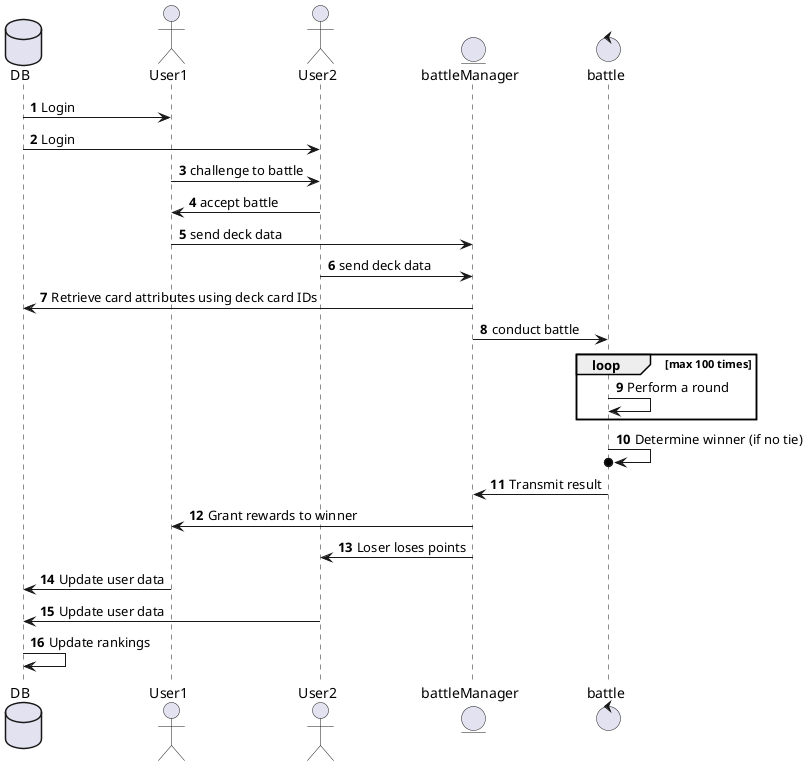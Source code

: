 @startuml
'https://plantuml.com/sequence-diagram

autonumber

database DB
actor User1
actor User2
entity battleManager
control battle

DB->User1: Login
DB->User2: Login

User1 -> User2 :challenge to battle

User2 -> User1: accept battle


User1 -> battleManager :send deck data
User2 -> battleManager :send deck data

battleManager->DB :Retrieve card attributes using deck card IDs
battleManager->battle : conduct battle
                    loop max 100 times
                                battle->battle: Perform a round
                            end


battle->o battle: Determine winner (if no tie)
battle->battleManager: Transmit result
battleManager->User1: Grant rewards to winner
battleManager->User2: Loser loses points

User1->DB: Update user data
User2->DB: Update user data

DB->DB: Update rankings

@enduml